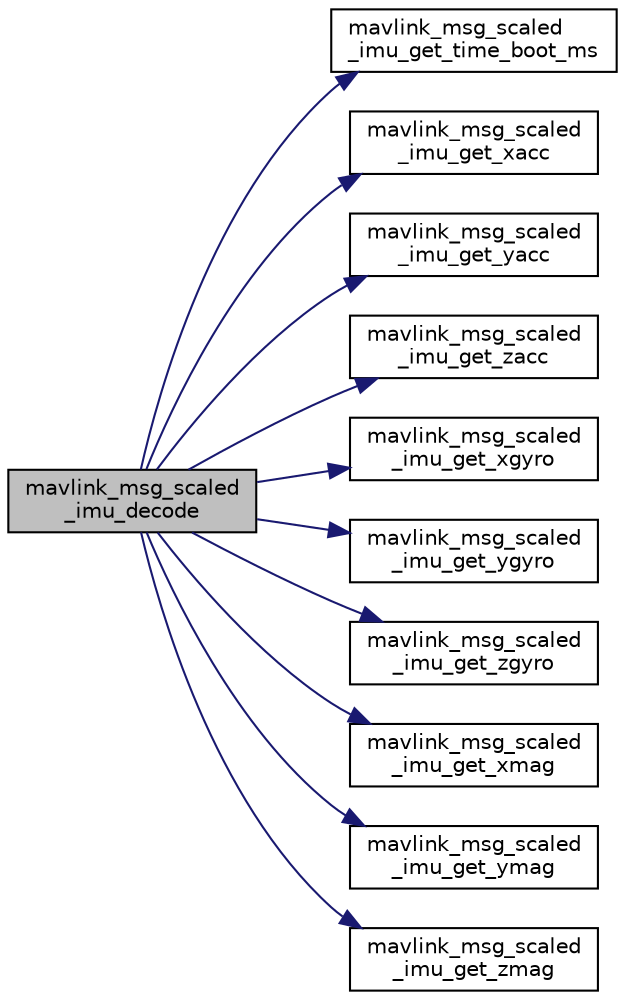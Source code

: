 digraph "mavlink_msg_scaled_imu_decode"
{
 // INTERACTIVE_SVG=YES
  edge [fontname="Helvetica",fontsize="10",labelfontname="Helvetica",labelfontsize="10"];
  node [fontname="Helvetica",fontsize="10",shape=record];
  rankdir="LR";
  Node1 [label="mavlink_msg_scaled\l_imu_decode",height=0.2,width=0.4,color="black", fillcolor="grey75", style="filled", fontcolor="black"];
  Node1 -> Node2 [color="midnightblue",fontsize="10",style="solid",fontname="Helvetica"];
  Node2 [label="mavlink_msg_scaled\l_imu_get_time_boot_ms",height=0.2,width=0.4,color="black", fillcolor="white", style="filled",URL="$mavlink__msg__scaled__imu_8h.html#ae7344304f3473aa88875ae08d0013f02",tooltip="Send a scaled_imu message. "];
  Node1 -> Node3 [color="midnightblue",fontsize="10",style="solid",fontname="Helvetica"];
  Node3 [label="mavlink_msg_scaled\l_imu_get_xacc",height=0.2,width=0.4,color="black", fillcolor="white", style="filled",URL="$mavlink__msg__scaled__imu_8h.html#a068bfcd7cc25e9c2e83eabe2806c5087",tooltip="Get field xacc from scaled_imu message. "];
  Node1 -> Node4 [color="midnightblue",fontsize="10",style="solid",fontname="Helvetica"];
  Node4 [label="mavlink_msg_scaled\l_imu_get_yacc",height=0.2,width=0.4,color="black", fillcolor="white", style="filled",URL="$mavlink__msg__scaled__imu_8h.html#a277701db93fc99155cf765b41a399101",tooltip="Get field yacc from scaled_imu message. "];
  Node1 -> Node5 [color="midnightblue",fontsize="10",style="solid",fontname="Helvetica"];
  Node5 [label="mavlink_msg_scaled\l_imu_get_zacc",height=0.2,width=0.4,color="black", fillcolor="white", style="filled",URL="$mavlink__msg__scaled__imu_8h.html#a7ad36dc16be9cf8b5eef00e96bbd7514",tooltip="Get field zacc from scaled_imu message. "];
  Node1 -> Node6 [color="midnightblue",fontsize="10",style="solid",fontname="Helvetica"];
  Node6 [label="mavlink_msg_scaled\l_imu_get_xgyro",height=0.2,width=0.4,color="black", fillcolor="white", style="filled",URL="$mavlink__msg__scaled__imu_8h.html#aaf55db9af2de6eb2e3c1ff9b846b0ded",tooltip="Get field xgyro from scaled_imu message. "];
  Node1 -> Node7 [color="midnightblue",fontsize="10",style="solid",fontname="Helvetica"];
  Node7 [label="mavlink_msg_scaled\l_imu_get_ygyro",height=0.2,width=0.4,color="black", fillcolor="white", style="filled",URL="$mavlink__msg__scaled__imu_8h.html#a6073faef48a04e8e140a823f3b6806ee",tooltip="Get field ygyro from scaled_imu message. "];
  Node1 -> Node8 [color="midnightblue",fontsize="10",style="solid",fontname="Helvetica"];
  Node8 [label="mavlink_msg_scaled\l_imu_get_zgyro",height=0.2,width=0.4,color="black", fillcolor="white", style="filled",URL="$mavlink__msg__scaled__imu_8h.html#a60b6f6cc19774de80d72d8feec5b45aa",tooltip="Get field zgyro from scaled_imu message. "];
  Node1 -> Node9 [color="midnightblue",fontsize="10",style="solid",fontname="Helvetica"];
  Node9 [label="mavlink_msg_scaled\l_imu_get_xmag",height=0.2,width=0.4,color="black", fillcolor="white", style="filled",URL="$mavlink__msg__scaled__imu_8h.html#a8f0fc4e7e5bd5c1730096b00decddabe",tooltip="Get field xmag from scaled_imu message. "];
  Node1 -> Node10 [color="midnightblue",fontsize="10",style="solid",fontname="Helvetica"];
  Node10 [label="mavlink_msg_scaled\l_imu_get_ymag",height=0.2,width=0.4,color="black", fillcolor="white", style="filled",URL="$mavlink__msg__scaled__imu_8h.html#afe0adcda5c034e95d9bb681b62d0fcdf",tooltip="Get field ymag from scaled_imu message. "];
  Node1 -> Node11 [color="midnightblue",fontsize="10",style="solid",fontname="Helvetica"];
  Node11 [label="mavlink_msg_scaled\l_imu_get_zmag",height=0.2,width=0.4,color="black", fillcolor="white", style="filled",URL="$mavlink__msg__scaled__imu_8h.html#a973f11c10a50b85eb2c1a3ae7344d5bd",tooltip="Get field zmag from scaled_imu message. "];
}
